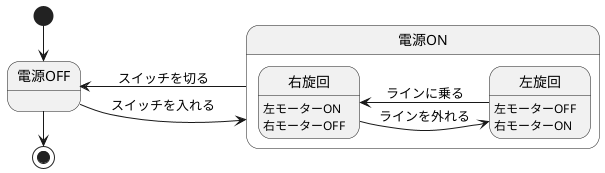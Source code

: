 @startuml 演習６－５－３
left to right direction
[*] -right-> 電源OFF
電源OFF --> 電源ON : スイッチを入れる
state 電源ON {
    右旋回 <-- 左旋回 : ラインに乗る
    右旋回 --> 左旋回 : ラインを外れる
    右旋回 : 左モーターON
    右旋回 : 右モーターOFF
    左旋回 : 左モーターOFF
    左旋回 : 右モーターON
}
電源OFF <-- 電源ON : スイッチを切る
電源OFF -right-> [*]
@enduml